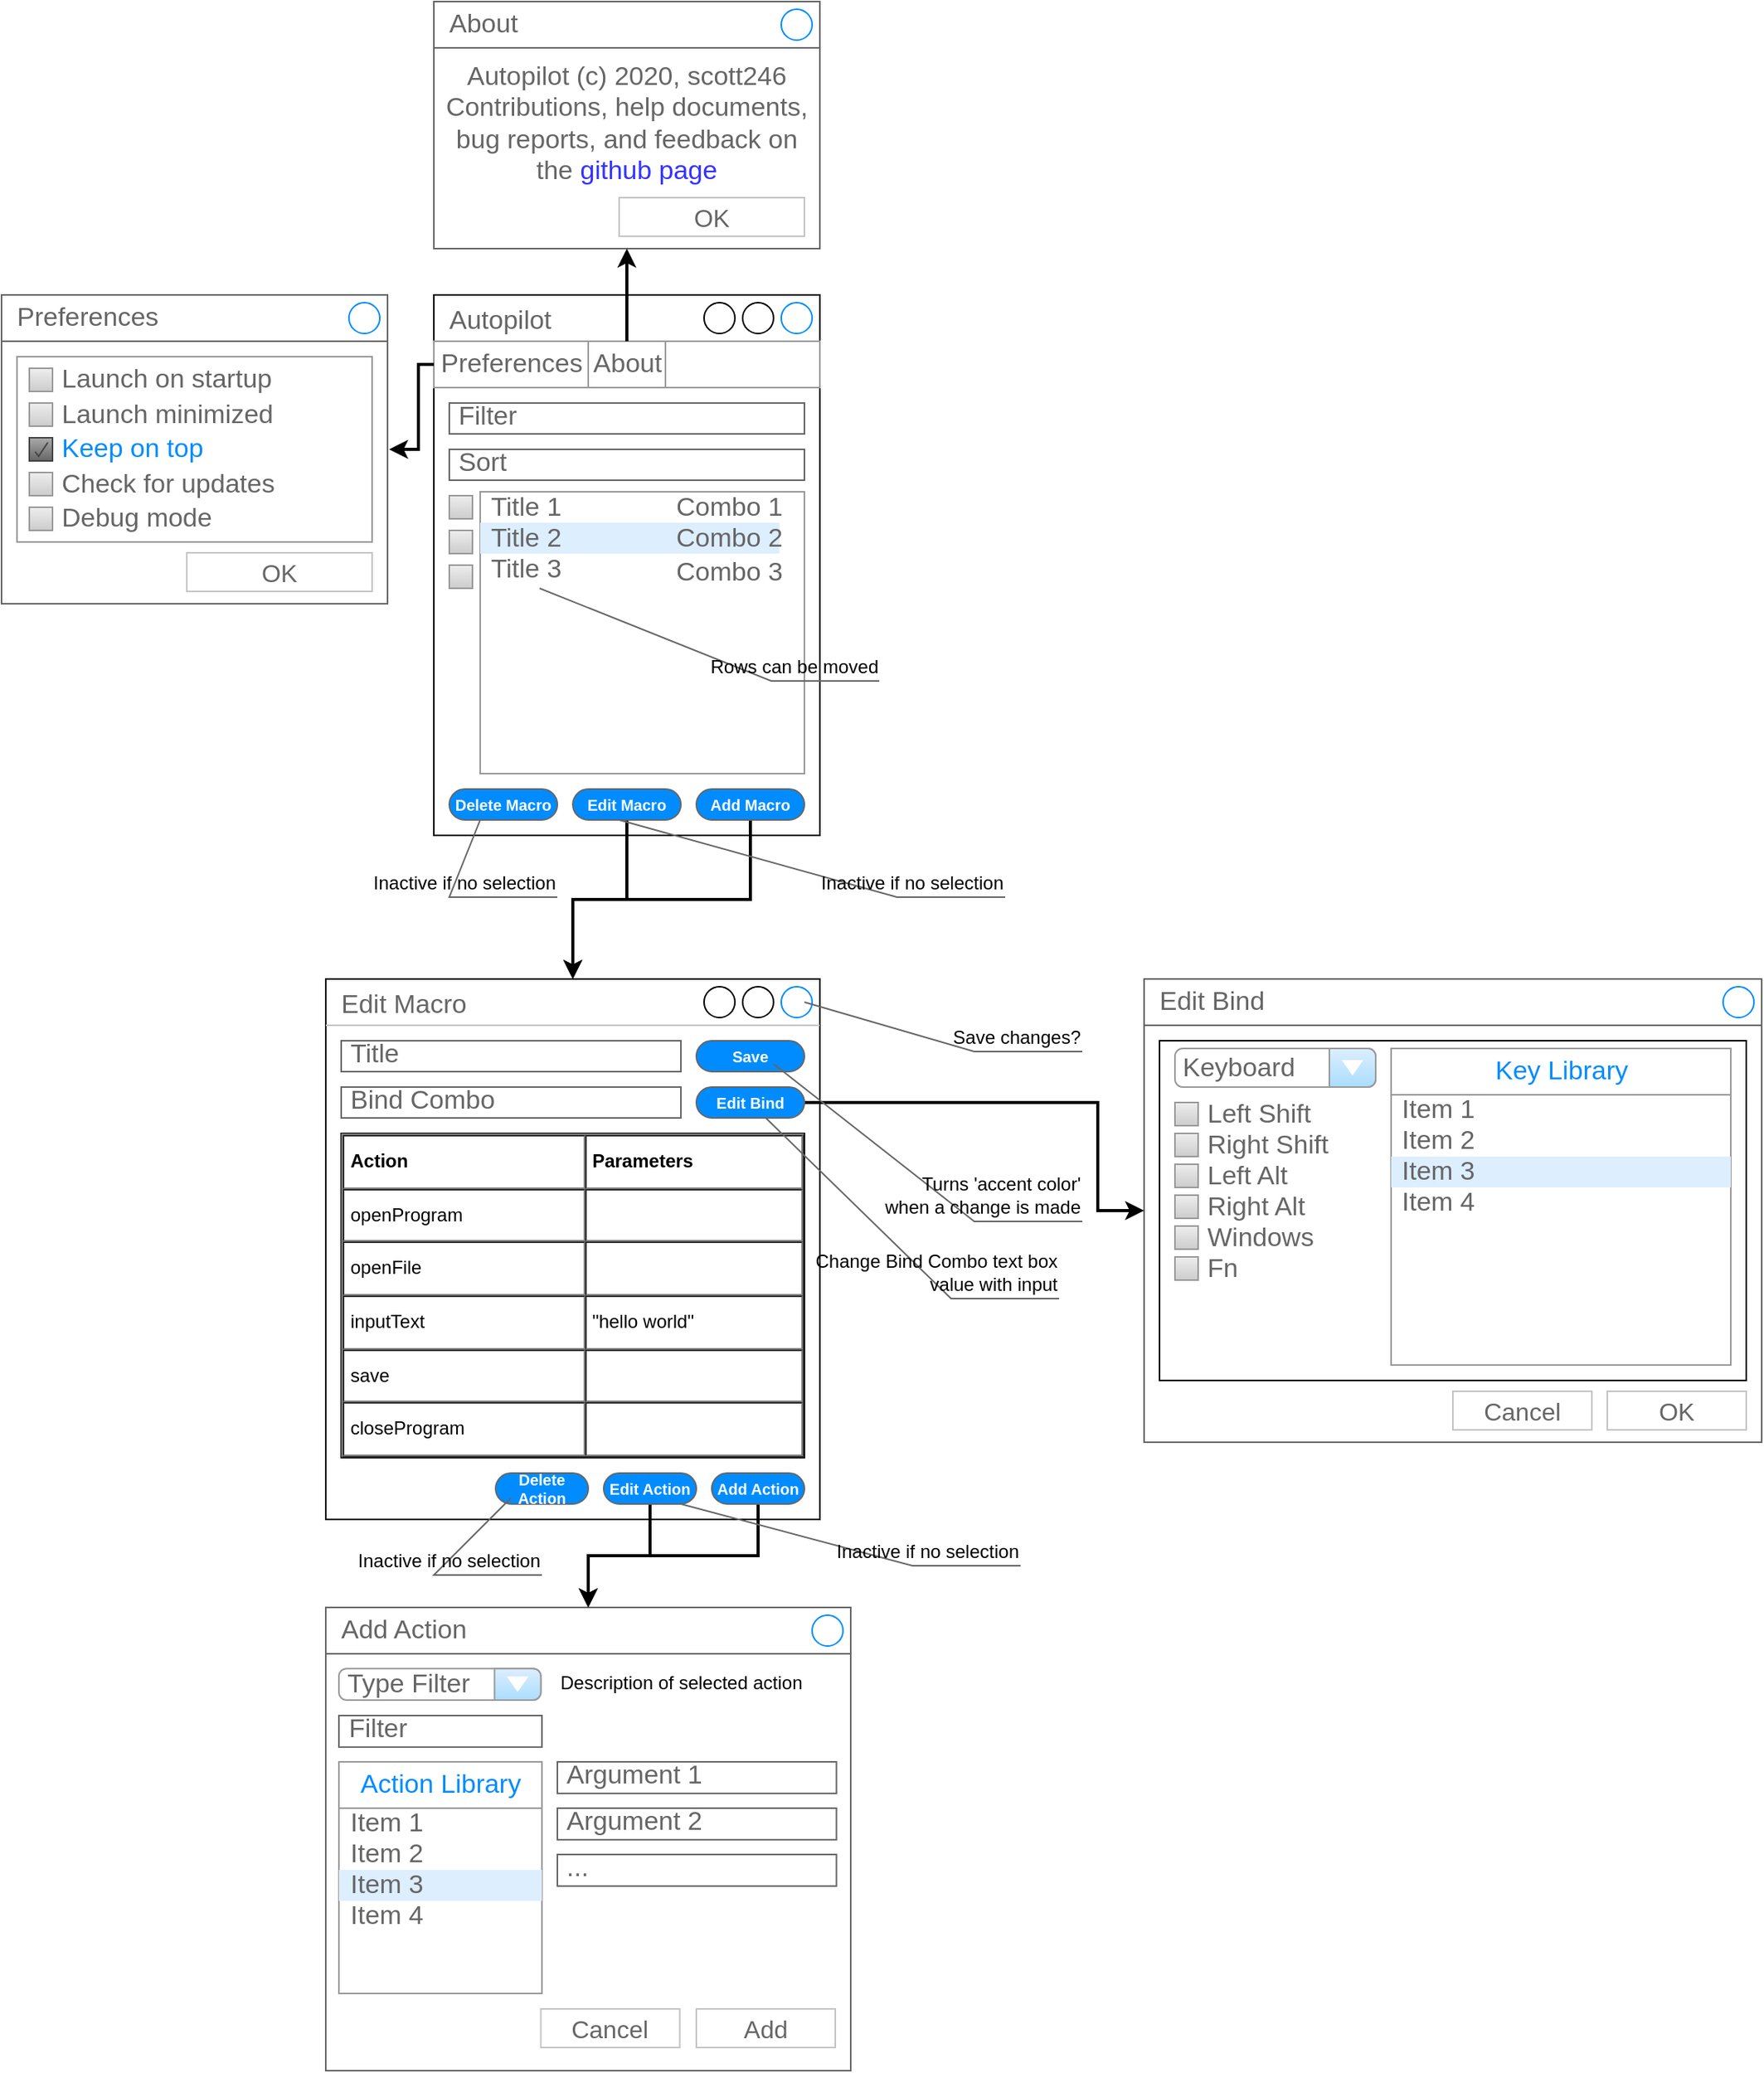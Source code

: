 <mxfile version="12.4.2" type="device" pages="1"><diagram id="YAPkU_yt1FOHtVR8c5gm" name="Views"><mxGraphModel dx="1086" dy="806" grid="1" gridSize="10" guides="1" tooltips="1" connect="1" arrows="1" fold="1" page="1" pageScale="1" pageWidth="850" pageHeight="1100" math="0" shadow="0"><root><mxCell id="0"/><mxCell id="1" parent="0"/><mxCell id="EOJ3lp3D8dpg8eL5XDfX-40" value="" style="strokeWidth=1;shadow=0;dashed=0;align=center;html=1;shape=mxgraph.mockup.containers.rrect;rSize=0;strokeColor=#666666;fontColor=#666666;fontSize=17;verticalAlign=top;whiteSpace=wrap;fillColor=#ffffff;spacingTop=32;" parent="1" vertex="1"><mxGeometry x="270" y="540" width="250" height="200" as="geometry"/></mxCell><mxCell id="EOJ3lp3D8dpg8eL5XDfX-41" value="Preferences" style="strokeWidth=1;shadow=0;dashed=0;align=center;html=1;shape=mxgraph.mockup.containers.rrect;rSize=0;fontSize=17;fontColor=#666666;strokeColor=#666666;align=left;spacingLeft=8;fillColor=#ffffff;resizeWidth=1;" parent="EOJ3lp3D8dpg8eL5XDfX-40" vertex="1"><mxGeometry width="250" height="30" relative="1" as="geometry"/></mxCell><mxCell id="EOJ3lp3D8dpg8eL5XDfX-42" value="" style="shape=ellipse;strokeColor=#008cff;resizable=0;fillColor=none;html=1;" parent="EOJ3lp3D8dpg8eL5XDfX-41" vertex="1"><mxGeometry x="1" y="0.5" width="20" height="20" relative="1" as="geometry"><mxPoint x="-25" y="-10" as="offset"/></mxGeometry></mxCell><mxCell id="EOJ3lp3D8dpg8eL5XDfX-43" value="OK" style="strokeWidth=1;shadow=0;dashed=0;align=center;html=1;shape=mxgraph.mockup.containers.rrect;rSize=0;fontSize=16;fontColor=#666666;strokeColor=#c4c4c4;resizable=0;whiteSpace=wrap;fillColor=#ffffff;" parent="EOJ3lp3D8dpg8eL5XDfX-40" vertex="1"><mxGeometry x="0.5" y="1" width="120" height="25" relative="1" as="geometry"><mxPoint x="-5" y="-33" as="offset"/></mxGeometry></mxCell><mxCell id="EOJ3lp3D8dpg8eL5XDfX-67" value="" style="strokeWidth=1;shadow=0;dashed=0;align=center;html=1;shape=mxgraph.mockup.forms.rrect;rSize=0;strokeColor=#999999;fillColor=#ffffff;recursiveResize=0;fontSize=12;" parent="EOJ3lp3D8dpg8eL5XDfX-40" vertex="1"><mxGeometry x="10" y="40" width="230" height="120" as="geometry"/></mxCell><mxCell id="EOJ3lp3D8dpg8eL5XDfX-68" value="Launch on startup" style="strokeWidth=1;shadow=0;dashed=0;align=center;html=1;shape=mxgraph.mockup.forms.rrect;rSize=0;fillColor=#eeeeee;strokeColor=#999999;gradientColor=#cccccc;align=left;spacingLeft=4;fontSize=17;fontColor=#666666;labelPosition=right;" parent="EOJ3lp3D8dpg8eL5XDfX-67" vertex="1"><mxGeometry x="8" y="7.5" width="15" height="15" as="geometry"/></mxCell><mxCell id="EOJ3lp3D8dpg8eL5XDfX-69" value="Launch minimized" style="strokeWidth=1;shadow=0;dashed=0;align=center;html=1;shape=mxgraph.mockup.forms.rrect;rSize=0;fillColor=#eeeeee;strokeColor=#999999;gradientColor=#cccccc;align=left;spacingLeft=4;fontSize=17;fontColor=#666666;labelPosition=right;" parent="EOJ3lp3D8dpg8eL5XDfX-67" vertex="1"><mxGeometry x="8" y="30" width="15" height="15" as="geometry"/></mxCell><mxCell id="EOJ3lp3D8dpg8eL5XDfX-70" value="Keep on top" style="strokeWidth=1;shadow=0;dashed=0;align=center;html=1;shape=mxgraph.mockup.forms.checkbox;rSize=0;resizable=0;fillColor=#aaaaaa;strokeColor=#444444;gradientColor=#666666;align=left;spacingLeft=4;fontSize=17;fontColor=#008cff;labelPosition=right;" parent="EOJ3lp3D8dpg8eL5XDfX-67" vertex="1"><mxGeometry x="8" y="52.5" width="15" height="15" as="geometry"/></mxCell><mxCell id="EOJ3lp3D8dpg8eL5XDfX-71" value="Debug mode" style="strokeWidth=1;shadow=0;dashed=0;align=center;html=1;shape=mxgraph.mockup.forms.rrect;rSize=0;fillColor=#eeeeee;strokeColor=#999999;gradientColor=#cccccc;align=left;spacingLeft=4;fontSize=17;fontColor=#666666;labelPosition=right;" parent="EOJ3lp3D8dpg8eL5XDfX-67" vertex="1"><mxGeometry x="8" y="97.5" width="15" height="15" as="geometry"/></mxCell><mxCell id="EOJ3lp3D8dpg8eL5XDfX-116" value="Check for updates" style="strokeWidth=1;shadow=0;dashed=0;align=center;html=1;shape=mxgraph.mockup.forms.rrect;rSize=0;fillColor=#eeeeee;strokeColor=#999999;gradientColor=#cccccc;align=left;spacingLeft=4;fontSize=17;fontColor=#666666;labelPosition=right;" parent="EOJ3lp3D8dpg8eL5XDfX-67" vertex="1"><mxGeometry x="8" y="75" width="15" height="15" as="geometry"/></mxCell><mxCell id="EOJ3lp3D8dpg8eL5XDfX-44" value="Autopilot (c) 2020, scott246&lt;br&gt;Contributions, help documents, bug reports, and feedback on the&amp;nbsp;&lt;font color=&quot;#3333ff&quot;&gt;github page&lt;br&gt;&lt;/font&gt;" style="strokeWidth=1;shadow=0;dashed=0;align=center;html=1;shape=mxgraph.mockup.containers.rrect;rSize=0;strokeColor=#666666;fontColor=#666666;fontSize=17;verticalAlign=top;whiteSpace=wrap;fillColor=#ffffff;spacingTop=32;" parent="1" vertex="1"><mxGeometry x="550" y="350" width="250" height="160" as="geometry"/></mxCell><mxCell id="EOJ3lp3D8dpg8eL5XDfX-45" value="About" style="strokeWidth=1;shadow=0;dashed=0;align=center;html=1;shape=mxgraph.mockup.containers.rrect;rSize=0;fontSize=17;fontColor=#666666;strokeColor=#666666;align=left;spacingLeft=8;fillColor=#ffffff;resizeWidth=1;" parent="EOJ3lp3D8dpg8eL5XDfX-44" vertex="1"><mxGeometry width="250" height="30" relative="1" as="geometry"/></mxCell><mxCell id="EOJ3lp3D8dpg8eL5XDfX-46" value="" style="shape=ellipse;strokeColor=#008cff;resizable=0;fillColor=none;html=1;" parent="EOJ3lp3D8dpg8eL5XDfX-45" vertex="1"><mxGeometry x="1" y="0.5" width="20" height="20" relative="1" as="geometry"><mxPoint x="-25" y="-10" as="offset"/></mxGeometry></mxCell><mxCell id="EOJ3lp3D8dpg8eL5XDfX-47" value="OK" style="strokeWidth=1;shadow=0;dashed=0;align=center;html=1;shape=mxgraph.mockup.containers.rrect;rSize=0;fontSize=16;fontColor=#666666;strokeColor=#c4c4c4;resizable=0;whiteSpace=wrap;fillColor=#ffffff;" parent="EOJ3lp3D8dpg8eL5XDfX-44" vertex="1"><mxGeometry x="0.5" y="1" width="120" height="25" relative="1" as="geometry"><mxPoint x="-5" y="-33" as="offset"/></mxGeometry></mxCell><mxCell id="EOJ3lp3D8dpg8eL5XDfX-53" value="" style="strokeWidth=1;shadow=0;dashed=0;align=center;html=1;shape=mxgraph.mockup.containers.rrect;rSize=0;strokeColor=#666666;fontColor=#666666;fontSize=17;verticalAlign=top;whiteSpace=wrap;fillColor=#ffffff;spacingTop=32;" parent="1" vertex="1"><mxGeometry x="1010" y="983" width="400" height="300" as="geometry"/></mxCell><mxCell id="EOJ3lp3D8dpg8eL5XDfX-54" value="Edit Bind" style="strokeWidth=1;shadow=0;dashed=0;align=center;html=1;shape=mxgraph.mockup.containers.rrect;rSize=0;fontSize=17;fontColor=#666666;strokeColor=#666666;align=left;spacingLeft=8;fillColor=none;resizeWidth=1;" parent="EOJ3lp3D8dpg8eL5XDfX-53" vertex="1"><mxGeometry width="400" height="30" relative="1" as="geometry"/></mxCell><mxCell id="EOJ3lp3D8dpg8eL5XDfX-55" value="" style="shape=ellipse;strokeColor=#008cff;resizable=0;fillColor=none;html=1;" parent="EOJ3lp3D8dpg8eL5XDfX-54" vertex="1"><mxGeometry x="1" y="0.5" width="20" height="20" relative="1" as="geometry"><mxPoint x="-25" y="-10" as="offset"/></mxGeometry></mxCell><mxCell id="EOJ3lp3D8dpg8eL5XDfX-56" value="Cancel" style="strokeWidth=1;shadow=0;dashed=0;align=center;html=1;shape=mxgraph.mockup.containers.rrect;rSize=0;fontSize=16;fontColor=#666666;strokeColor=#c4c4c4;whiteSpace=wrap;fillColor=none;" parent="EOJ3lp3D8dpg8eL5XDfX-53" vertex="1"><mxGeometry x="0.25" y="1" width="90" height="25" relative="1" as="geometry"><mxPoint x="100" y="-33" as="offset"/></mxGeometry></mxCell><mxCell id="EOJ3lp3D8dpg8eL5XDfX-57" value="OK" style="strokeWidth=1;shadow=0;dashed=0;align=center;html=1;shape=mxgraph.mockup.containers.rrect;rSize=0;fontSize=16;fontColor=#666666;strokeColor=#c4c4c4;whiteSpace=wrap;fillColor=none;" parent="EOJ3lp3D8dpg8eL5XDfX-53" vertex="1"><mxGeometry x="0.75" y="1" width="90" height="25" relative="1" as="geometry"><mxPoint y="-33" as="offset"/></mxGeometry></mxCell><mxCell id="EOJ3lp3D8dpg8eL5XDfX-101" value="" style="rounded=0;whiteSpace=wrap;html=1;fontSize=12;" parent="EOJ3lp3D8dpg8eL5XDfX-53" vertex="1"><mxGeometry x="10" y="40" width="380" height="220" as="geometry"/></mxCell><mxCell id="EOJ3lp3D8dpg8eL5XDfX-102" value="" style="strokeWidth=1;shadow=0;dashed=0;align=center;html=1;shape=mxgraph.mockup.forms.rrect;rSize=0;strokeColor=#999999;fillColor=#ffffff;fontSize=12;" parent="EOJ3lp3D8dpg8eL5XDfX-53" vertex="1"><mxGeometry x="160" y="45" width="220" height="205" as="geometry"/></mxCell><mxCell id="EOJ3lp3D8dpg8eL5XDfX-103" value="Key Library" style="strokeWidth=1;shadow=0;dashed=0;align=center;html=1;shape=mxgraph.mockup.forms.rrect;rSize=0;strokeColor=#999999;fontColor=#008cff;fontSize=17;fillColor=#ffffff;resizeWidth=1;" parent="EOJ3lp3D8dpg8eL5XDfX-102" vertex="1"><mxGeometry width="220.0" height="30" relative="1" as="geometry"/></mxCell><mxCell id="EOJ3lp3D8dpg8eL5XDfX-104" value="Item 1" style="strokeWidth=1;shadow=0;dashed=0;align=center;html=1;shape=mxgraph.mockup.forms.anchor;fontSize=17;fontColor=#666666;align=left;spacingLeft=5;resizeWidth=1;" parent="EOJ3lp3D8dpg8eL5XDfX-102" vertex="1"><mxGeometry width="220.0" height="20" relative="1" as="geometry"><mxPoint y="30" as="offset"/></mxGeometry></mxCell><mxCell id="EOJ3lp3D8dpg8eL5XDfX-105" value="Item 2" style="strokeWidth=1;shadow=0;dashed=0;align=center;html=1;shape=mxgraph.mockup.forms.anchor;fontSize=17;fontColor=#666666;align=left;spacingLeft=5;resizeWidth=1;" parent="EOJ3lp3D8dpg8eL5XDfX-102" vertex="1"><mxGeometry width="220.0" height="20" relative="1" as="geometry"><mxPoint y="50" as="offset"/></mxGeometry></mxCell><mxCell id="EOJ3lp3D8dpg8eL5XDfX-106" value="Item 3" style="strokeWidth=1;shadow=0;dashed=0;align=center;html=1;shape=mxgraph.mockup.forms.rrect;rSize=0;fontSize=17;fontColor=#666666;align=left;spacingLeft=5;fillColor=#ddeeff;strokeColor=none;resizeWidth=1;" parent="EOJ3lp3D8dpg8eL5XDfX-102" vertex="1"><mxGeometry width="220.0" height="20" relative="1" as="geometry"><mxPoint y="70" as="offset"/></mxGeometry></mxCell><mxCell id="EOJ3lp3D8dpg8eL5XDfX-107" value="Item 4" style="strokeWidth=1;shadow=0;dashed=0;align=center;html=1;shape=mxgraph.mockup.forms.anchor;fontSize=17;fontColor=#666666;align=left;spacingLeft=5;resizeWidth=1;" parent="EOJ3lp3D8dpg8eL5XDfX-102" vertex="1"><mxGeometry width="220.0" height="20" relative="1" as="geometry"><mxPoint y="90" as="offset"/></mxGeometry></mxCell><mxCell id="EOJ3lp3D8dpg8eL5XDfX-99" value="Keyboard" style="strokeWidth=1;shadow=0;dashed=0;align=center;html=1;shape=mxgraph.mockup.forms.comboBox;strokeColor=#999999;fillColor=#ddeeff;align=left;fillColor2=#aaddff;mainText=;fontColor=#666666;fontSize=17;spacingLeft=3;" parent="EOJ3lp3D8dpg8eL5XDfX-53" vertex="1"><mxGeometry x="20" y="45" width="130" height="25" as="geometry"/></mxCell><mxCell id="EOJ3lp3D8dpg8eL5XDfX-108" value="Left Shift" style="strokeWidth=1;shadow=0;dashed=0;align=center;html=1;shape=mxgraph.mockup.forms.rrect;rSize=0;fillColor=#eeeeee;strokeColor=#999999;gradientColor=#cccccc;align=left;spacingLeft=4;fontSize=17;fontColor=#666666;labelPosition=right;" parent="EOJ3lp3D8dpg8eL5XDfX-53" vertex="1"><mxGeometry x="20" y="80" width="15" height="15" as="geometry"/></mxCell><mxCell id="u80V7ljQDA_n9V3DlxkJ-22" value="Right Shift" style="strokeWidth=1;shadow=0;dashed=0;align=center;html=1;shape=mxgraph.mockup.forms.rrect;rSize=0;fillColor=#eeeeee;strokeColor=#999999;gradientColor=#cccccc;align=left;spacingLeft=4;fontSize=17;fontColor=#666666;labelPosition=right;" vertex="1" parent="EOJ3lp3D8dpg8eL5XDfX-53"><mxGeometry x="20" y="100" width="15" height="15" as="geometry"/></mxCell><mxCell id="u80V7ljQDA_n9V3DlxkJ-23" value="Left Alt" style="strokeWidth=1;shadow=0;dashed=0;align=center;html=1;shape=mxgraph.mockup.forms.rrect;rSize=0;fillColor=#eeeeee;strokeColor=#999999;gradientColor=#cccccc;align=left;spacingLeft=4;fontSize=17;fontColor=#666666;labelPosition=right;" vertex="1" parent="EOJ3lp3D8dpg8eL5XDfX-53"><mxGeometry x="20" y="120" width="15" height="15" as="geometry"/></mxCell><mxCell id="u80V7ljQDA_n9V3DlxkJ-24" value="Right Alt" style="strokeWidth=1;shadow=0;dashed=0;align=center;html=1;shape=mxgraph.mockup.forms.rrect;rSize=0;fillColor=#eeeeee;strokeColor=#999999;gradientColor=#cccccc;align=left;spacingLeft=4;fontSize=17;fontColor=#666666;labelPosition=right;" vertex="1" parent="EOJ3lp3D8dpg8eL5XDfX-53"><mxGeometry x="20" y="140" width="15" height="15" as="geometry"/></mxCell><mxCell id="u80V7ljQDA_n9V3DlxkJ-25" value="Windows" style="strokeWidth=1;shadow=0;dashed=0;align=center;html=1;shape=mxgraph.mockup.forms.rrect;rSize=0;fillColor=#eeeeee;strokeColor=#999999;gradientColor=#cccccc;align=left;spacingLeft=4;fontSize=17;fontColor=#666666;labelPosition=right;" vertex="1" parent="EOJ3lp3D8dpg8eL5XDfX-53"><mxGeometry x="20" y="160" width="15" height="15" as="geometry"/></mxCell><mxCell id="u80V7ljQDA_n9V3DlxkJ-26" value="Fn" style="strokeWidth=1;shadow=0;dashed=0;align=center;html=1;shape=mxgraph.mockup.forms.rrect;rSize=0;fillColor=#eeeeee;strokeColor=#999999;gradientColor=#cccccc;align=left;spacingLeft=4;fontSize=17;fontColor=#666666;labelPosition=right;" vertex="1" parent="EOJ3lp3D8dpg8eL5XDfX-53"><mxGeometry x="20" y="180" width="15" height="15" as="geometry"/></mxCell><mxCell id="EOJ3lp3D8dpg8eL5XDfX-79" value="" style="strokeWidth=1;shadow=0;dashed=0;align=center;html=1;shape=mxgraph.mockup.containers.rrect;rSize=0;strokeColor=#666666;fontColor=#666666;fontSize=17;verticalAlign=top;whiteSpace=wrap;fillColor=#ffffff;spacingTop=32;" parent="1" vertex="1"><mxGeometry x="480" y="1390" width="340" height="300" as="geometry"/></mxCell><mxCell id="EOJ3lp3D8dpg8eL5XDfX-80" value="Add Action" style="strokeWidth=1;shadow=0;dashed=0;align=center;html=1;shape=mxgraph.mockup.containers.rrect;rSize=0;fontSize=17;fontColor=#666666;strokeColor=#666666;align=left;spacingLeft=8;fillColor=none;resizeWidth=1;" parent="EOJ3lp3D8dpg8eL5XDfX-79" vertex="1"><mxGeometry width="340.0" height="30" relative="1" as="geometry"/></mxCell><mxCell id="EOJ3lp3D8dpg8eL5XDfX-81" value="" style="shape=ellipse;strokeColor=#008cff;resizable=0;fillColor=none;html=1;" parent="EOJ3lp3D8dpg8eL5XDfX-80" vertex="1"><mxGeometry x="1" y="0.5" width="20" height="20" relative="1" as="geometry"><mxPoint x="-25" y="-10" as="offset"/></mxGeometry></mxCell><mxCell id="EOJ3lp3D8dpg8eL5XDfX-82" value="Cancel" style="strokeWidth=1;shadow=0;dashed=0;align=center;html=1;shape=mxgraph.mockup.containers.rrect;rSize=0;fontSize=16;fontColor=#666666;strokeColor=#c4c4c4;whiteSpace=wrap;fillColor=none;" parent="EOJ3lp3D8dpg8eL5XDfX-79" vertex="1"><mxGeometry x="0.25" y="1" width="90" height="25" relative="1" as="geometry"><mxPoint x="54.27" y="-40" as="offset"/></mxGeometry></mxCell><mxCell id="EOJ3lp3D8dpg8eL5XDfX-83" value="Add" style="strokeWidth=1;shadow=0;dashed=0;align=center;html=1;shape=mxgraph.mockup.containers.rrect;rSize=0;fontSize=16;fontColor=#666666;strokeColor=#c4c4c4;whiteSpace=wrap;fillColor=none;" parent="EOJ3lp3D8dpg8eL5XDfX-79" vertex="1"><mxGeometry x="0.75" y="1" width="90" height="25" relative="1" as="geometry"><mxPoint x="-15" y="-40" as="offset"/></mxGeometry></mxCell><mxCell id="EOJ3lp3D8dpg8eL5XDfX-25" value="" style="strokeWidth=1;shadow=0;dashed=0;align=center;html=1;shape=mxgraph.mockup.forms.rrect;rSize=0;strokeColor=#999999;fillColor=#ffffff;verticalAlign=top;" parent="EOJ3lp3D8dpg8eL5XDfX-79" vertex="1"><mxGeometry x="8.5" y="100" width="131.5" height="150" as="geometry"/></mxCell><mxCell id="EOJ3lp3D8dpg8eL5XDfX-26" value="Action Library" style="strokeWidth=1;shadow=0;dashed=0;align=center;html=1;shape=mxgraph.mockup.forms.rrect;rSize=0;strokeColor=#999999;fontColor=#008cff;fontSize=17;fillColor=#ffffff;resizeWidth=1;" parent="EOJ3lp3D8dpg8eL5XDfX-25" vertex="1"><mxGeometry width="131.5" height="30" relative="1" as="geometry"/></mxCell><mxCell id="EOJ3lp3D8dpg8eL5XDfX-27" value="Item 1" style="strokeWidth=1;shadow=0;dashed=0;align=center;html=1;shape=mxgraph.mockup.forms.anchor;fontSize=17;fontColor=#666666;align=left;spacingLeft=5;resizeWidth=1;" parent="EOJ3lp3D8dpg8eL5XDfX-25" vertex="1"><mxGeometry width="131.5" height="20" relative="1" as="geometry"><mxPoint y="30.0" as="offset"/></mxGeometry></mxCell><mxCell id="EOJ3lp3D8dpg8eL5XDfX-28" value="Item 2" style="strokeWidth=1;shadow=0;dashed=0;align=center;html=1;shape=mxgraph.mockup.forms.anchor;fontSize=17;fontColor=#666666;align=left;spacingLeft=5;resizeWidth=1;" parent="EOJ3lp3D8dpg8eL5XDfX-25" vertex="1"><mxGeometry width="131.5" height="20" relative="1" as="geometry"><mxPoint y="50.0" as="offset"/></mxGeometry></mxCell><mxCell id="EOJ3lp3D8dpg8eL5XDfX-29" value="Item 3" style="strokeWidth=1;shadow=0;dashed=0;align=center;html=1;shape=mxgraph.mockup.forms.rrect;rSize=0;fontSize=17;fontColor=#666666;align=left;spacingLeft=5;fillColor=#ddeeff;strokeColor=none;resizeWidth=1;" parent="EOJ3lp3D8dpg8eL5XDfX-25" vertex="1"><mxGeometry width="131.5" height="20" relative="1" as="geometry"><mxPoint y="70" as="offset"/></mxGeometry></mxCell><mxCell id="EOJ3lp3D8dpg8eL5XDfX-30" value="Item 4" style="strokeWidth=1;shadow=0;dashed=0;align=center;html=1;shape=mxgraph.mockup.forms.anchor;fontSize=17;fontColor=#666666;align=left;spacingLeft=5;resizeWidth=1;" parent="EOJ3lp3D8dpg8eL5XDfX-25" vertex="1"><mxGeometry width="131.5" height="20" relative="1" as="geometry"><mxPoint y="90" as="offset"/></mxGeometry></mxCell><mxCell id="EOJ3lp3D8dpg8eL5XDfX-34" value="Type Filter" style="strokeWidth=1;shadow=0;dashed=0;align=center;html=1;shape=mxgraph.mockup.forms.comboBox;strokeColor=#999999;fillColor=#ddeeff;align=left;fillColor2=#aaddff;mainText=;fontColor=#666666;fontSize=17;spacingLeft=3;" parent="EOJ3lp3D8dpg8eL5XDfX-79" vertex="1"><mxGeometry x="8.5" y="39.57" width="130.772" height="20.43" as="geometry"/></mxCell><mxCell id="EOJ3lp3D8dpg8eL5XDfX-35" value="Filter" style="strokeWidth=1;shadow=0;dashed=0;align=center;html=1;shape=mxgraph.mockup.text.textBox;fontColor=#666666;align=left;fontSize=17;spacingLeft=4;spacingTop=-3;strokeColor=#666666;mainText=" parent="EOJ3lp3D8dpg8eL5XDfX-79" vertex="1"><mxGeometry x="8.5" y="70" width="131.5" height="20.43" as="geometry"/></mxCell><mxCell id="EOJ3lp3D8dpg8eL5XDfX-88" value="Description of selected action" style="text;spacingTop=-5;whiteSpace=wrap;html=1;align=left;fontSize=12;fontFamily=Helvetica;fillColor=none;strokeColor=none;" parent="EOJ3lp3D8dpg8eL5XDfX-79" vertex="1"><mxGeometry x="150" y="39.57" width="181.5" height="50.43" as="geometry"/></mxCell><mxCell id="u80V7ljQDA_n9V3DlxkJ-36" value="Argument 1" style="strokeWidth=1;shadow=0;dashed=0;align=center;html=1;shape=mxgraph.mockup.text.textBox;fontColor=#666666;align=left;fontSize=17;spacingLeft=4;spacingTop=-3;strokeColor=#666666;mainText=" vertex="1" parent="EOJ3lp3D8dpg8eL5XDfX-79"><mxGeometry x="150" y="100" width="180.75" height="20.43" as="geometry"/></mxCell><mxCell id="u80V7ljQDA_n9V3DlxkJ-38" value="..." style="strokeWidth=1;shadow=0;dashed=0;align=center;html=1;shape=mxgraph.mockup.text.textBox;fontColor=#666666;align=left;fontSize=17;spacingLeft=4;spacingTop=-3;strokeColor=#666666;mainText=" vertex="1" parent="EOJ3lp3D8dpg8eL5XDfX-79"><mxGeometry x="150" y="160" width="180.75" height="20.43" as="geometry"/></mxCell><mxCell id="u80V7ljQDA_n9V3DlxkJ-37" value="Argument 2" style="strokeWidth=1;shadow=0;dashed=0;align=center;html=1;shape=mxgraph.mockup.text.textBox;fontColor=#666666;align=left;fontSize=17;spacingLeft=4;spacingTop=-3;strokeColor=#666666;mainText=" vertex="1" parent="EOJ3lp3D8dpg8eL5XDfX-79"><mxGeometry x="150" y="130" width="180.75" height="20.43" as="geometry"/></mxCell><mxCell id="aWUXtCaBUjbwZ6OJpYQv-1" value="Edit Macro" style="strokeWidth=1;shadow=0;dashed=0;align=center;html=1;shape=mxgraph.mockup.containers.window;align=left;verticalAlign=top;spacingLeft=8;strokeColor2=#008cff;strokeColor3=#c4c4c4;fontColor=#666666;mainText=;fontSize=17;labelBackgroundColor=none;" parent="1" vertex="1"><mxGeometry x="480" y="983" width="320" height="350" as="geometry"/></mxCell><mxCell id="aWUXtCaBUjbwZ6OJpYQv-9" value="&lt;table cellpadding=&quot;4&quot; cellspacing=&quot;0&quot; border=&quot;1&quot; style=&quot;font-size: 1em ; width: 100% ; height: 100%&quot;&gt;&lt;tbody&gt;&lt;tr&gt;&lt;th&gt;Action&lt;/th&gt;&lt;td&gt;&lt;b&gt;Parameters&lt;/b&gt;&lt;/td&gt;&lt;/tr&gt;&lt;tr&gt;&lt;td&gt;openProgram&lt;/td&gt;&lt;td&gt;&lt;br&gt;&lt;/td&gt;&lt;/tr&gt;&lt;tr&gt;&lt;td&gt;openFile&lt;/td&gt;&lt;td&gt;&lt;br&gt;&lt;/td&gt;&lt;/tr&gt;&lt;tr&gt;&lt;td&gt;inputText&lt;/td&gt;&lt;td&gt;&quot;hello world&quot;&lt;/td&gt;&lt;/tr&gt;&lt;tr&gt;&lt;td&gt;save&lt;/td&gt;&lt;td&gt;&lt;br&gt;&lt;/td&gt;&lt;/tr&gt;&lt;tr&gt;&lt;td&gt;closeProgram&lt;/td&gt;&lt;td&gt;&lt;br&gt;&lt;/td&gt;&lt;/tr&gt;&lt;/tbody&gt;&lt;/table&gt; " style="verticalAlign=top;align=left;overflow=fill;fontSize=12;fontFamily=Helvetica;html=1" parent="1" vertex="1"><mxGeometry x="490" y="1083" width="300" height="210" as="geometry"/></mxCell><mxCell id="aWUXtCaBUjbwZ6OJpYQv-10" value="Title" style="strokeWidth=1;shadow=0;dashed=0;align=center;html=1;shape=mxgraph.mockup.text.textBox;fontColor=#666666;align=left;fontSize=17;spacingLeft=4;spacingTop=-3;strokeColor=#666666;mainText=" parent="1" vertex="1"><mxGeometry x="490" y="1023" width="220" height="20" as="geometry"/></mxCell><mxCell id="aWUXtCaBUjbwZ6OJpYQv-12" value="Bind Combo" style="strokeWidth=1;shadow=0;dashed=0;align=center;html=1;shape=mxgraph.mockup.text.textBox;fontColor=#666666;align=left;fontSize=17;spacingLeft=4;spacingTop=-3;strokeColor=#666666;mainText=" parent="1" vertex="1"><mxGeometry x="490" y="1053" width="220" height="20" as="geometry"/></mxCell><mxCell id="aWUXtCaBUjbwZ6OJpYQv-36" value="Save" style="strokeWidth=1;shadow=0;dashed=0;align=center;html=1;shape=mxgraph.mockup.buttons.button;strokeColor=#666666;fontColor=#ffffff;mainText=;buttonStyle=round;fontSize=10;fontStyle=1;fillColor=#008cff;whiteSpace=wrap;" parent="1" vertex="1"><mxGeometry x="720" y="1023" width="70" height="20" as="geometry"/></mxCell><mxCell id="u80V7ljQDA_n9V3DlxkJ-84" value="" style="edgeStyle=orthogonalEdgeStyle;rounded=0;orthogonalLoop=1;jettySize=auto;html=1;strokeColor=#000000;strokeWidth=2;" edge="1" parent="1" source="aWUXtCaBUjbwZ6OJpYQv-37" target="EOJ3lp3D8dpg8eL5XDfX-53"><mxGeometry relative="1" as="geometry"><mxPoint x="870" y="1063" as="targetPoint"/><Array as="points"><mxPoint x="980" y="1063"/><mxPoint x="980" y="1133"/></Array></mxGeometry></mxCell><mxCell id="aWUXtCaBUjbwZ6OJpYQv-37" value="Edit Bind" style="strokeWidth=1;shadow=0;dashed=0;align=center;html=1;shape=mxgraph.mockup.buttons.button;strokeColor=#666666;fontColor=#ffffff;mainText=;buttonStyle=round;fontSize=10;fontStyle=1;fillColor=#008cff;whiteSpace=wrap;" parent="1" vertex="1"><mxGeometry x="720" y="1053" width="70" height="20" as="geometry"/></mxCell><mxCell id="u80V7ljQDA_n9V3DlxkJ-86" value="" style="edgeStyle=orthogonalEdgeStyle;rounded=0;orthogonalLoop=1;jettySize=auto;html=1;strokeColor=#000000;strokeWidth=2;" edge="1" parent="1" source="aWUXtCaBUjbwZ6OJpYQv-38" target="EOJ3lp3D8dpg8eL5XDfX-80"><mxGeometry relative="1" as="geometry"/></mxCell><mxCell id="aWUXtCaBUjbwZ6OJpYQv-38" value="&lt;font style=&quot;font-size: 10px&quot;&gt;Add Action&lt;/font&gt;" style="strokeWidth=1;shadow=0;dashed=0;align=center;html=1;shape=mxgraph.mockup.buttons.button;strokeColor=#666666;fontColor=#ffffff;mainText=;buttonStyle=round;fontSize=10;fontStyle=1;fillColor=#008cff;whiteSpace=wrap;" parent="1" vertex="1"><mxGeometry x="730" y="1303" width="60" height="20" as="geometry"/></mxCell><mxCell id="aWUXtCaBUjbwZ6OJpYQv-39" value="&lt;font style=&quot;font-size: 10px&quot;&gt;Delete Action&lt;/font&gt;" style="strokeWidth=1;shadow=0;dashed=0;align=center;html=1;shape=mxgraph.mockup.buttons.button;strokeColor=#666666;fontColor=#ffffff;mainText=;buttonStyle=round;fontSize=10;fontStyle=1;fillColor=#008cff;whiteSpace=wrap;" parent="1" vertex="1"><mxGeometry x="590" y="1303" width="60" height="20" as="geometry"/></mxCell><mxCell id="2AMcOCdW3LgCEZ0a0cDY-9" value="Turns 'accent color' &lt;br&gt;when a change is made" style="strokeWidth=1;shadow=0;dashed=0;align=center;html=1;shape=mxgraph.mockup.text.callout;linkText=;textSize=17;textColor=#666666;callDir=SE;callStyle=line;fontSize=12;fontColor=#000000;align=right;verticalAlign=bottom;strokeColor=#666666;" parent="1" vertex="1"><mxGeometry x="770" y="1038" width="200" height="102" as="geometry"/></mxCell><mxCell id="u80V7ljQDA_n9V3DlxkJ-1" value="Autopilot" style="strokeWidth=1;shadow=0;dashed=0;align=center;html=1;shape=mxgraph.mockup.containers.window;align=left;verticalAlign=top;spacingLeft=8;strokeColor2=#008cff;strokeColor3=#c4c4c4;fontColor=#666666;mainText=;fontSize=17;labelBackgroundColor=none;" vertex="1" parent="1"><mxGeometry x="550" y="540" width="250" height="350" as="geometry"/></mxCell><mxCell id="u80V7ljQDA_n9V3DlxkJ-2" value="" style="strokeWidth=1;shadow=0;dashed=0;align=center;html=1;shape=mxgraph.mockup.forms.rrect;rSize=0;strokeColor=#999999;fillColor=#ffffff;" vertex="1" parent="1"><mxGeometry x="580" y="667.5" width="210" height="182.5" as="geometry"/></mxCell><mxCell id="u80V7ljQDA_n9V3DlxkJ-3" value="Title 1" style="strokeWidth=1;shadow=0;dashed=0;align=center;html=1;shape=mxgraph.mockup.forms.anchor;fontSize=17;fontColor=#666666;align=left;spacingLeft=5;resizeWidth=1;" vertex="1" parent="u80V7ljQDA_n9V3DlxkJ-2"><mxGeometry width="90" height="20" relative="1" as="geometry"><mxPoint as="offset"/></mxGeometry></mxCell><mxCell id="u80V7ljQDA_n9V3DlxkJ-4" value="Title 2" style="strokeWidth=1;shadow=0;dashed=0;align=center;html=1;shape=mxgraph.mockup.forms.rrect;rSize=0;fontSize=17;fontColor=#666666;align=left;spacingLeft=5;fillColor=#ddeeff;strokeColor=none;resizeWidth=1;" vertex="1" parent="u80V7ljQDA_n9V3DlxkJ-2"><mxGeometry width="193.846" height="20" relative="1" as="geometry"><mxPoint y="20" as="offset"/></mxGeometry></mxCell><mxCell id="u80V7ljQDA_n9V3DlxkJ-5" value="Title 3" style="strokeWidth=1;shadow=0;dashed=0;align=center;html=1;shape=mxgraph.mockup.forms.anchor;fontSize=17;fontColor=#666666;align=left;spacingLeft=5;resizeWidth=1;" vertex="1" parent="u80V7ljQDA_n9V3DlxkJ-2"><mxGeometry width="193.846" height="20" relative="1" as="geometry"><mxPoint y="40" as="offset"/></mxGeometry></mxCell><mxCell id="u80V7ljQDA_n9V3DlxkJ-42" value="Combo 1" style="strokeWidth=1;shadow=0;dashed=0;align=center;html=1;shape=mxgraph.mockup.forms.anchor;fontSize=17;fontColor=#666666;align=left;spacingLeft=5;resizeWidth=1;" vertex="1" parent="u80V7ljQDA_n9V3DlxkJ-2"><mxGeometry x="120" width="90" height="20" as="geometry"><mxPoint as="offset"/></mxGeometry></mxCell><mxCell id="u80V7ljQDA_n9V3DlxkJ-44" value="Combo 3" style="strokeWidth=1;shadow=0;dashed=0;align=center;html=1;shape=mxgraph.mockup.forms.anchor;fontSize=17;fontColor=#666666;align=left;spacingLeft=5;resizeWidth=1;" vertex="1" parent="u80V7ljQDA_n9V3DlxkJ-2"><mxGeometry x="120" y="42.5" width="90" height="20" as="geometry"><mxPoint as="offset"/></mxGeometry></mxCell><mxCell id="u80V7ljQDA_n9V3DlxkJ-43" value="Combo 2" style="strokeWidth=1;shadow=0;dashed=0;align=center;html=1;shape=mxgraph.mockup.forms.anchor;fontSize=17;fontColor=#666666;align=left;spacingLeft=5;resizeWidth=1;" vertex="1" parent="u80V7ljQDA_n9V3DlxkJ-2"><mxGeometry x="120" y="20" width="90" height="20" as="geometry"><mxPoint as="offset"/></mxGeometry></mxCell><mxCell id="u80V7ljQDA_n9V3DlxkJ-6" value="Filter" style="strokeWidth=1;shadow=0;dashed=0;align=center;html=1;shape=mxgraph.mockup.text.textBox;fontColor=#666666;align=left;fontSize=17;spacingLeft=4;spacingTop=-3;strokeColor=#666666;mainText=" vertex="1" parent="1"><mxGeometry x="560" y="610" width="230" height="20" as="geometry"/></mxCell><mxCell id="u80V7ljQDA_n9V3DlxkJ-7" value="" style="strokeWidth=1;shadow=0;dashed=0;align=center;html=1;shape=mxgraph.mockup.forms.rrect;rSize=0;strokeColor=#999999;" vertex="1" parent="1"><mxGeometry x="550" y="570" width="250" height="30" as="geometry"/></mxCell><mxCell id="u80V7ljQDA_n9V3DlxkJ-8" value="Preferences" style="strokeColor=inherit;fillColor=inherit;gradientColor=inherit;strokeWidth=1;shadow=0;dashed=0;align=center;html=1;shape=mxgraph.mockup.forms.rrect;rSize=0;fontSize=17;fontColor=#666666;" vertex="1" parent="u80V7ljQDA_n9V3DlxkJ-7"><mxGeometry width="100" height="30" as="geometry"/></mxCell><mxCell id="u80V7ljQDA_n9V3DlxkJ-9" value="About" style="strokeColor=inherit;fillColor=inherit;gradientColor=inherit;strokeWidth=1;shadow=0;dashed=0;align=center;html=1;shape=mxgraph.mockup.forms.rrect;rSize=0;fontSize=17;fontColor=#666666;" vertex="1" parent="u80V7ljQDA_n9V3DlxkJ-7"><mxGeometry x="100" width="50" height="30" as="geometry"/></mxCell><mxCell id="u80V7ljQDA_n9V3DlxkJ-10" value="Sort" style="strokeWidth=1;shadow=0;dashed=0;align=center;html=1;shape=mxgraph.mockup.text.textBox;fontColor=#666666;align=left;fontSize=17;spacingLeft=4;spacingTop=-3;strokeColor=#666666;mainText=" vertex="1" parent="1"><mxGeometry x="560" y="640" width="230" height="20" as="geometry"/></mxCell><mxCell id="u80V7ljQDA_n9V3DlxkJ-11" value="Delete Macro" style="strokeWidth=1;shadow=0;dashed=0;align=center;html=1;shape=mxgraph.mockup.buttons.button;strokeColor=#666666;fontColor=#ffffff;mainText=;buttonStyle=round;fontSize=10;fontStyle=1;fillColor=#008cff;whiteSpace=wrap;" vertex="1" parent="1"><mxGeometry x="560" y="860" width="70" height="20" as="geometry"/></mxCell><mxCell id="u80V7ljQDA_n9V3DlxkJ-80" value="" style="edgeStyle=orthogonalEdgeStyle;rounded=0;orthogonalLoop=1;jettySize=auto;html=1;strokeColor=#000000;strokeWidth=2;" edge="1" parent="1" source="u80V7ljQDA_n9V3DlxkJ-12" target="aWUXtCaBUjbwZ6OJpYQv-1"><mxGeometry relative="1" as="geometry"><mxPoint x="675" y="960" as="targetPoint"/></mxGeometry></mxCell><mxCell id="u80V7ljQDA_n9V3DlxkJ-12" value="Edit Macro" style="strokeWidth=1;shadow=0;dashed=0;align=center;html=1;shape=mxgraph.mockup.buttons.button;strokeColor=#666666;fontColor=#ffffff;mainText=;buttonStyle=round;fontSize=10;fontStyle=1;fillColor=#008cff;whiteSpace=wrap;" vertex="1" parent="1"><mxGeometry x="640" y="860" width="70" height="20" as="geometry"/></mxCell><mxCell id="u80V7ljQDA_n9V3DlxkJ-82" value="" style="edgeStyle=orthogonalEdgeStyle;rounded=0;orthogonalLoop=1;jettySize=auto;html=1;strokeColor=#000000;strokeWidth=2;" edge="1" parent="1" source="u80V7ljQDA_n9V3DlxkJ-13" target="aWUXtCaBUjbwZ6OJpYQv-1"><mxGeometry relative="1" as="geometry"><mxPoint x="755" y="960" as="targetPoint"/></mxGeometry></mxCell><mxCell id="u80V7ljQDA_n9V3DlxkJ-13" value="Add Macro" style="strokeWidth=1;shadow=0;dashed=0;align=center;html=1;shape=mxgraph.mockup.buttons.button;strokeColor=#666666;fontColor=#ffffff;mainText=;buttonStyle=round;fontSize=10;fontStyle=1;fillColor=#008cff;whiteSpace=wrap;" vertex="1" parent="1"><mxGeometry x="720" y="860" width="70" height="20" as="geometry"/></mxCell><mxCell id="u80V7ljQDA_n9V3DlxkJ-85" value="" style="edgeStyle=orthogonalEdgeStyle;rounded=0;orthogonalLoop=1;jettySize=auto;html=1;strokeColor=#000000;strokeWidth=2;" edge="1" parent="1" source="u80V7ljQDA_n9V3DlxkJ-15" target="EOJ3lp3D8dpg8eL5XDfX-80"><mxGeometry relative="1" as="geometry"/></mxCell><mxCell id="u80V7ljQDA_n9V3DlxkJ-15" value="&lt;font style=&quot;font-size: 10px&quot;&gt;Edit Action&lt;/font&gt;" style="strokeWidth=1;shadow=0;dashed=0;align=center;html=1;shape=mxgraph.mockup.buttons.button;strokeColor=#666666;fontColor=#ffffff;mainText=;buttonStyle=round;fontSize=10;fontStyle=1;fillColor=#008cff;whiteSpace=wrap;" vertex="1" parent="1"><mxGeometry x="660" y="1303" width="60" height="20" as="geometry"/></mxCell><mxCell id="u80V7ljQDA_n9V3DlxkJ-16" value="" style="strokeWidth=1;shadow=0;dashed=0;align=center;html=1;shape=mxgraph.mockup.forms.rrect;rSize=0;fillColor=#eeeeee;strokeColor=#999999;gradientColor=#cccccc;align=left;spacingLeft=4;fontSize=17;fontColor=#666666;labelPosition=right;" vertex="1" parent="1"><mxGeometry x="560" y="715" width="15" height="15" as="geometry"/></mxCell><mxCell id="u80V7ljQDA_n9V3DlxkJ-17" value="" style="strokeWidth=1;shadow=0;dashed=0;align=center;html=1;shape=mxgraph.mockup.forms.rrect;rSize=0;fillColor=#eeeeee;strokeColor=#999999;gradientColor=#cccccc;align=left;spacingLeft=4;fontSize=17;fontColor=#666666;labelPosition=right;" vertex="1" parent="1"><mxGeometry x="560" y="692.5" width="15" height="15" as="geometry"/></mxCell><mxCell id="u80V7ljQDA_n9V3DlxkJ-18" value="" style="strokeWidth=1;shadow=0;dashed=0;align=center;html=1;shape=mxgraph.mockup.forms.rrect;rSize=0;fillColor=#eeeeee;strokeColor=#999999;gradientColor=#cccccc;align=left;spacingLeft=4;fontSize=17;fontColor=#666666;labelPosition=right;" vertex="1" parent="1"><mxGeometry x="560" y="670" width="15" height="15" as="geometry"/></mxCell><mxCell id="u80V7ljQDA_n9V3DlxkJ-19" value="Save changes?" style="strokeWidth=1;shadow=0;dashed=0;align=center;html=1;shape=mxgraph.mockup.text.callout;linkText=;textSize=17;textColor=#666666;callDir=SE;callStyle=line;fontSize=12;fontColor=#000000;align=right;verticalAlign=bottom;strokeColor=#666666;" vertex="1" parent="1"><mxGeometry x="790" y="998" width="180" height="32" as="geometry"/></mxCell><mxCell id="u80V7ljQDA_n9V3DlxkJ-20" value="Change Bind Combo text box &lt;br&gt;value with input" style="strokeWidth=1;shadow=0;dashed=0;align=center;html=1;shape=mxgraph.mockup.text.callout;linkText=;textSize=17;textColor=#666666;callDir=SE;callStyle=line;fontSize=12;fontColor=#000000;align=right;verticalAlign=bottom;strokeColor=#666666;" vertex="1" parent="1"><mxGeometry x="765" y="1073" width="190" height="117" as="geometry"/></mxCell><mxCell id="u80V7ljQDA_n9V3DlxkJ-45" value="Rows can be moved" style="strokeWidth=1;shadow=0;dashed=0;align=center;html=1;shape=mxgraph.mockup.text.callout;linkText=;textSize=17;textColor=#666666;callDir=SE;callStyle=line;fontSize=12;fontColor=#000000;align=right;verticalAlign=bottom;strokeColor=#666666;" vertex="1" parent="1"><mxGeometry x="618.5" y="730" width="220" height="60" as="geometry"/></mxCell><mxCell id="u80V7ljQDA_n9V3DlxkJ-46" value="Inactive if no selection" style="strokeWidth=1;shadow=0;dashed=0;align=center;html=1;shape=mxgraph.mockup.text.callout;linkText=;textSize=17;textColor=#666666;callDir=SE;callStyle=line;fontSize=12;fontColor=#000000;align=right;verticalAlign=bottom;strokeColor=#666666;" vertex="1" parent="1"><mxGeometry x="710" y="1323" width="220" height="40" as="geometry"/></mxCell><mxCell id="u80V7ljQDA_n9V3DlxkJ-47" value="Inactive if no selection" style="strokeWidth=1;shadow=0;dashed=0;align=center;html=1;shape=mxgraph.mockup.text.callout;linkText=;textSize=17;textColor=#666666;callDir=SE;callStyle=line;fontSize=12;fontColor=#000000;align=right;verticalAlign=bottom;strokeColor=#666666;" vertex="1" parent="1"><mxGeometry x="670" y="880" width="250" height="50" as="geometry"/></mxCell><mxCell id="u80V7ljQDA_n9V3DlxkJ-48" value="Inactive if no selection" style="strokeWidth=1;shadow=0;dashed=0;align=center;html=1;shape=mxgraph.mockup.text.callout;linkText=;textSize=17;textColor=#666666;callDir=SE;callStyle=line;fontSize=12;fontColor=#000000;align=right;verticalAlign=bottom;strokeColor=#666666;" vertex="1" parent="1"><mxGeometry x="580" y="880" width="50" height="50" as="geometry"/></mxCell><mxCell id="u80V7ljQDA_n9V3DlxkJ-49" value="Inactive if no selection" style="strokeWidth=1;shadow=0;dashed=0;align=center;html=1;shape=mxgraph.mockup.text.callout;linkText=;textSize=17;textColor=#666666;callDir=SE;callStyle=line;fontSize=12;fontColor=#000000;align=right;verticalAlign=bottom;strokeColor=#666666;" vertex="1" parent="1"><mxGeometry x="600" y="1319" width="20" height="50" as="geometry"/></mxCell><mxCell id="u80V7ljQDA_n9V3DlxkJ-77" value="" style="edgeStyle=orthogonalEdgeStyle;rounded=0;orthogonalLoop=1;jettySize=auto;html=1;strokeColor=#000000;strokeWidth=2;entryX=1.004;entryY=0.5;entryDx=0;entryDy=0;entryPerimeter=0;" edge="1" parent="1" source="u80V7ljQDA_n9V3DlxkJ-8" target="EOJ3lp3D8dpg8eL5XDfX-40"><mxGeometry relative="1" as="geometry"><Array as="points"><mxPoint x="540" y="585"/><mxPoint x="540" y="640"/></Array></mxGeometry></mxCell><mxCell id="u80V7ljQDA_n9V3DlxkJ-78" value="" style="edgeStyle=orthogonalEdgeStyle;rounded=0;orthogonalLoop=1;jettySize=auto;html=1;strokeColor=#000000;strokeWidth=2;entryX=0.5;entryY=1;entryDx=0;entryDy=0;entryPerimeter=0;" edge="1" parent="1" source="u80V7ljQDA_n9V3DlxkJ-9" target="EOJ3lp3D8dpg8eL5XDfX-44"><mxGeometry relative="1" as="geometry"/></mxCell></root></mxGraphModel></diagram></mxfile>